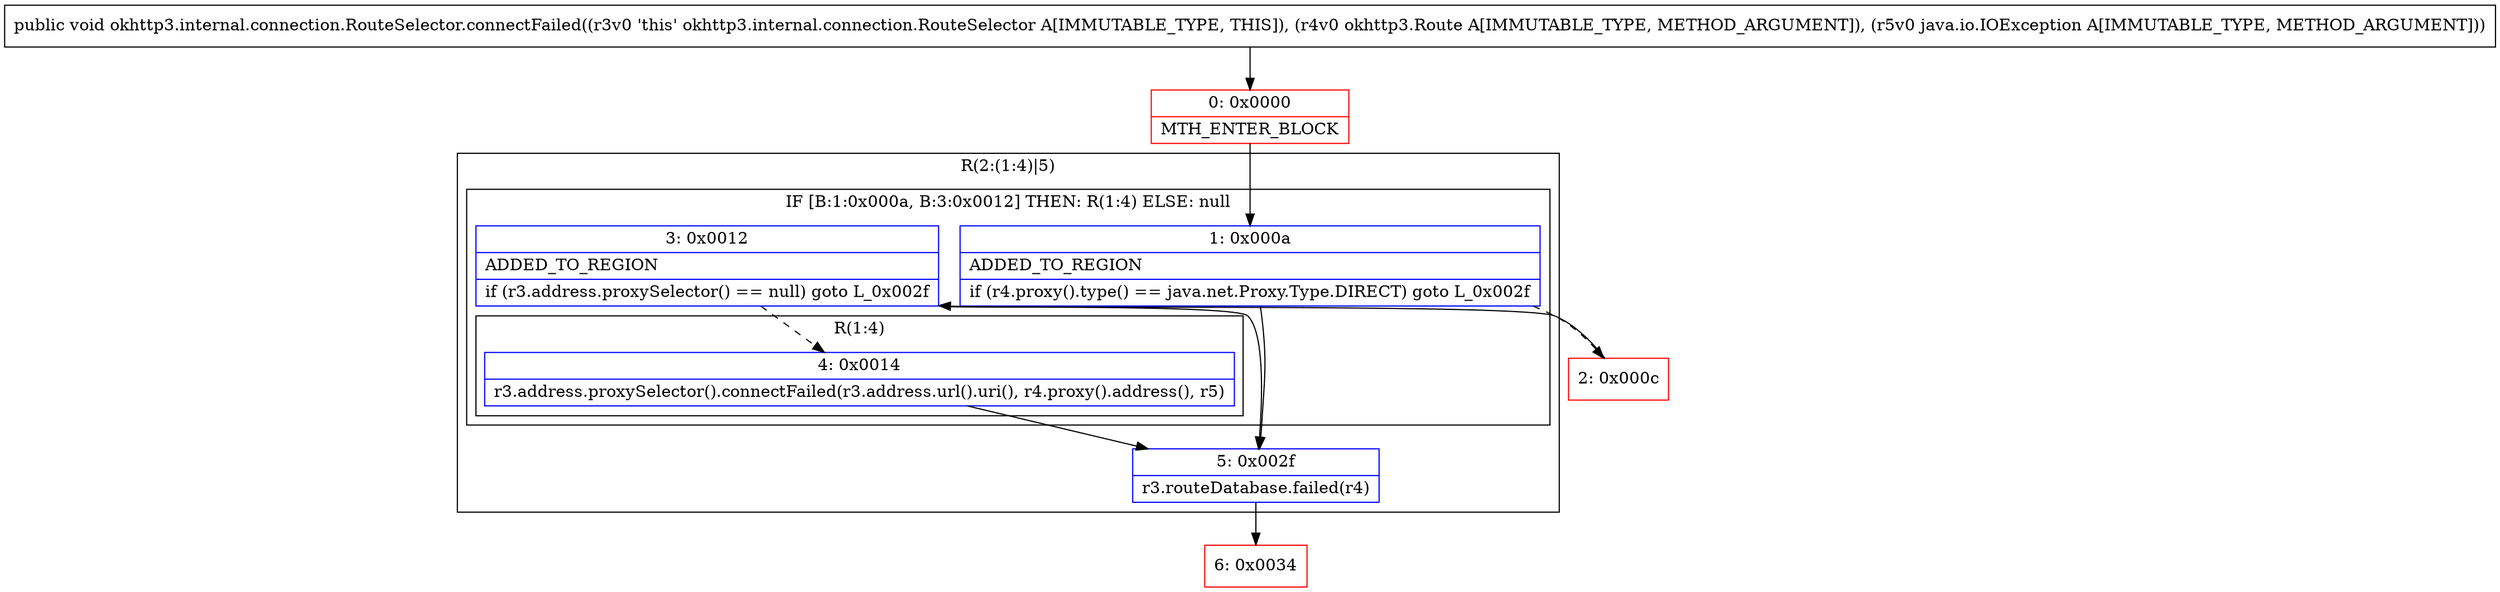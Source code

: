 digraph "CFG forokhttp3.internal.connection.RouteSelector.connectFailed(Lokhttp3\/Route;Ljava\/io\/IOException;)V" {
subgraph cluster_Region_198348548 {
label = "R(2:(1:4)|5)";
node [shape=record,color=blue];
subgraph cluster_IfRegion_1179203852 {
label = "IF [B:1:0x000a, B:3:0x0012] THEN: R(1:4) ELSE: null";
node [shape=record,color=blue];
Node_1 [shape=record,label="{1\:\ 0x000a|ADDED_TO_REGION\l|if (r4.proxy().type() == java.net.Proxy.Type.DIRECT) goto L_0x002f\l}"];
Node_3 [shape=record,label="{3\:\ 0x0012|ADDED_TO_REGION\l|if (r3.address.proxySelector() == null) goto L_0x002f\l}"];
subgraph cluster_Region_1344132030 {
label = "R(1:4)";
node [shape=record,color=blue];
Node_4 [shape=record,label="{4\:\ 0x0014|r3.address.proxySelector().connectFailed(r3.address.url().uri(), r4.proxy().address(), r5)\l}"];
}
}
Node_5 [shape=record,label="{5\:\ 0x002f|r3.routeDatabase.failed(r4)\l}"];
}
Node_0 [shape=record,color=red,label="{0\:\ 0x0000|MTH_ENTER_BLOCK\l}"];
Node_2 [shape=record,color=red,label="{2\:\ 0x000c}"];
Node_6 [shape=record,color=red,label="{6\:\ 0x0034}"];
MethodNode[shape=record,label="{public void okhttp3.internal.connection.RouteSelector.connectFailed((r3v0 'this' okhttp3.internal.connection.RouteSelector A[IMMUTABLE_TYPE, THIS]), (r4v0 okhttp3.Route A[IMMUTABLE_TYPE, METHOD_ARGUMENT]), (r5v0 java.io.IOException A[IMMUTABLE_TYPE, METHOD_ARGUMENT])) }"];
MethodNode -> Node_0;
Node_1 -> Node_2[style=dashed];
Node_1 -> Node_5;
Node_3 -> Node_4[style=dashed];
Node_3 -> Node_5;
Node_4 -> Node_5;
Node_5 -> Node_6;
Node_0 -> Node_1;
Node_2 -> Node_3;
}


